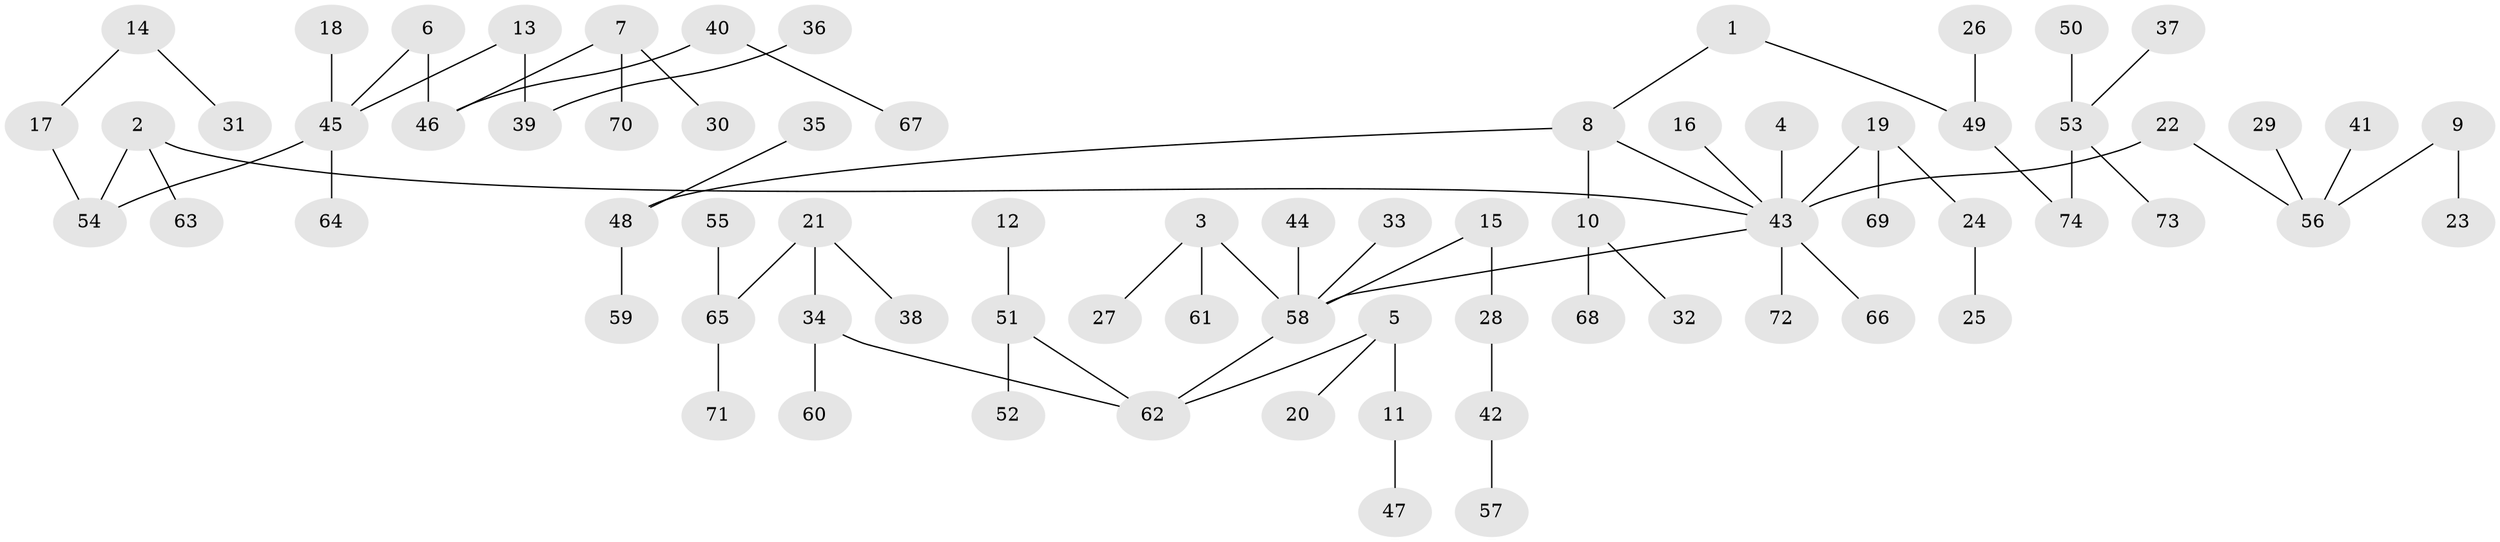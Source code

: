 // original degree distribution, {2: 0.2789115646258503, 5: 0.061224489795918366, 8: 0.013605442176870748, 3: 0.12244897959183673, 1: 0.4897959183673469, 4: 0.027210884353741496, 7: 0.006802721088435374}
// Generated by graph-tools (version 1.1) at 2025/37/03/04/25 23:37:15]
// undirected, 74 vertices, 73 edges
graph export_dot {
  node [color=gray90,style=filled];
  1;
  2;
  3;
  4;
  5;
  6;
  7;
  8;
  9;
  10;
  11;
  12;
  13;
  14;
  15;
  16;
  17;
  18;
  19;
  20;
  21;
  22;
  23;
  24;
  25;
  26;
  27;
  28;
  29;
  30;
  31;
  32;
  33;
  34;
  35;
  36;
  37;
  38;
  39;
  40;
  41;
  42;
  43;
  44;
  45;
  46;
  47;
  48;
  49;
  50;
  51;
  52;
  53;
  54;
  55;
  56;
  57;
  58;
  59;
  60;
  61;
  62;
  63;
  64;
  65;
  66;
  67;
  68;
  69;
  70;
  71;
  72;
  73;
  74;
  1 -- 8 [weight=1.0];
  1 -- 49 [weight=1.0];
  2 -- 43 [weight=1.0];
  2 -- 54 [weight=1.0];
  2 -- 63 [weight=1.0];
  3 -- 27 [weight=1.0];
  3 -- 58 [weight=1.0];
  3 -- 61 [weight=1.0];
  4 -- 43 [weight=1.0];
  5 -- 11 [weight=1.0];
  5 -- 20 [weight=1.0];
  5 -- 62 [weight=1.0];
  6 -- 45 [weight=1.0];
  6 -- 46 [weight=1.0];
  7 -- 30 [weight=1.0];
  7 -- 46 [weight=1.0];
  7 -- 70 [weight=1.0];
  8 -- 10 [weight=1.0];
  8 -- 43 [weight=1.0];
  8 -- 48 [weight=1.0];
  9 -- 23 [weight=1.0];
  9 -- 56 [weight=1.0];
  10 -- 32 [weight=1.0];
  10 -- 68 [weight=1.0];
  11 -- 47 [weight=1.0];
  12 -- 51 [weight=1.0];
  13 -- 39 [weight=1.0];
  13 -- 45 [weight=1.0];
  14 -- 17 [weight=1.0];
  14 -- 31 [weight=1.0];
  15 -- 28 [weight=1.0];
  15 -- 58 [weight=1.0];
  16 -- 43 [weight=1.0];
  17 -- 54 [weight=1.0];
  18 -- 45 [weight=1.0];
  19 -- 24 [weight=1.0];
  19 -- 43 [weight=1.0];
  19 -- 69 [weight=1.0];
  21 -- 34 [weight=1.0];
  21 -- 38 [weight=1.0];
  21 -- 65 [weight=1.0];
  22 -- 43 [weight=1.0];
  22 -- 56 [weight=1.0];
  24 -- 25 [weight=1.0];
  26 -- 49 [weight=1.0];
  28 -- 42 [weight=1.0];
  29 -- 56 [weight=1.0];
  33 -- 58 [weight=1.0];
  34 -- 60 [weight=1.0];
  34 -- 62 [weight=1.0];
  35 -- 48 [weight=1.0];
  36 -- 39 [weight=1.0];
  37 -- 53 [weight=1.0];
  40 -- 46 [weight=1.0];
  40 -- 67 [weight=1.0];
  41 -- 56 [weight=1.0];
  42 -- 57 [weight=1.0];
  43 -- 58 [weight=1.0];
  43 -- 66 [weight=1.0];
  43 -- 72 [weight=1.0];
  44 -- 58 [weight=1.0];
  45 -- 54 [weight=1.0];
  45 -- 64 [weight=1.0];
  48 -- 59 [weight=1.0];
  49 -- 74 [weight=1.0];
  50 -- 53 [weight=1.0];
  51 -- 52 [weight=1.0];
  51 -- 62 [weight=1.0];
  53 -- 73 [weight=1.0];
  53 -- 74 [weight=1.0];
  55 -- 65 [weight=1.0];
  58 -- 62 [weight=1.0];
  65 -- 71 [weight=1.0];
}
